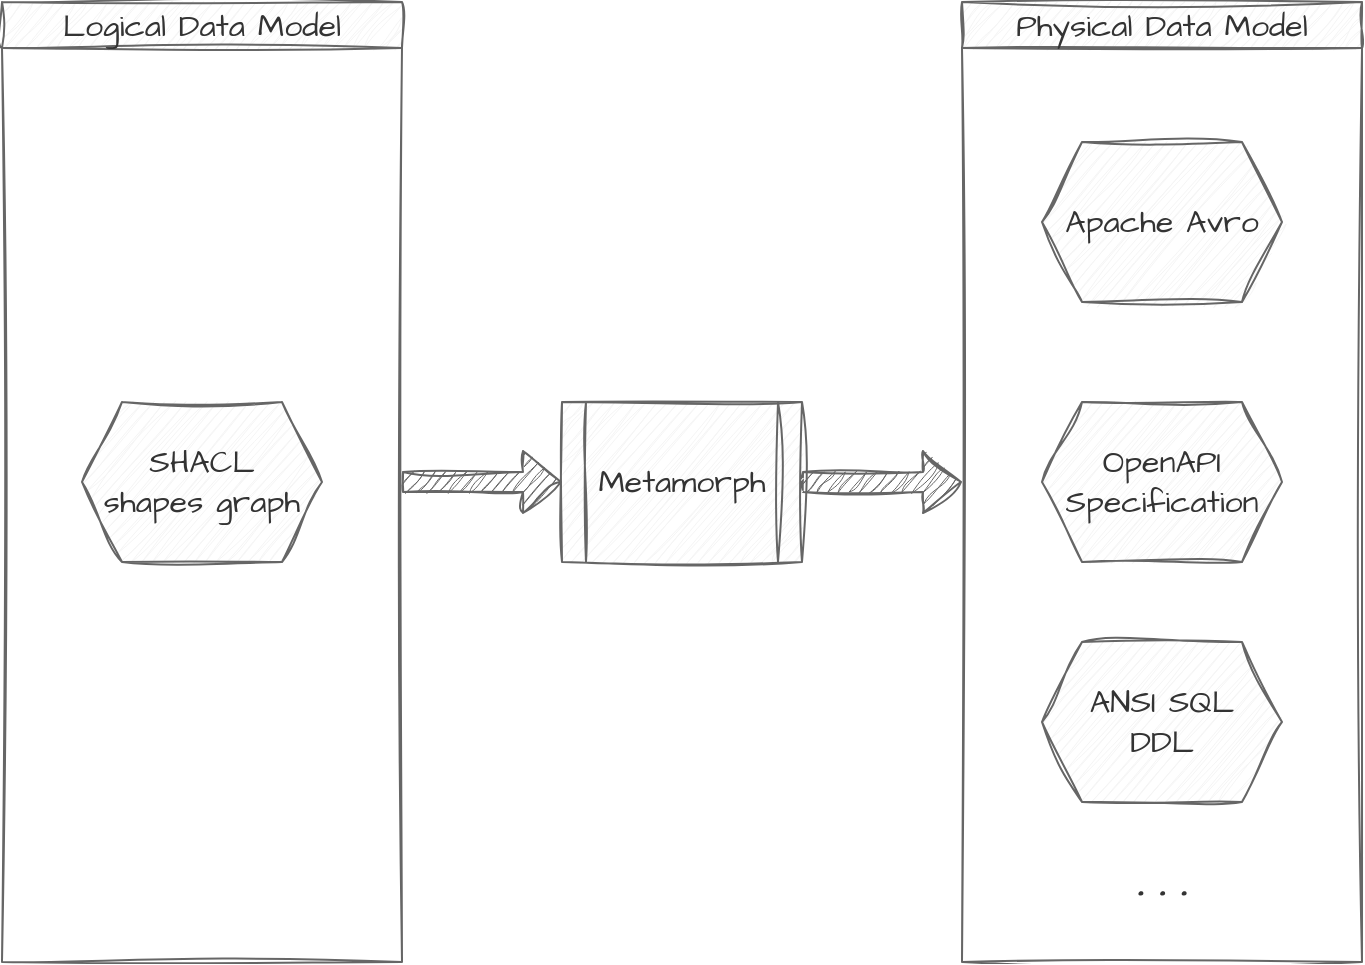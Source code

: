 <mxfile version="20.8.10" type="device"><diagram name="Page-1" id="d7y_MVtWhV-QtiBTpn9Y"><mxGraphModel dx="1418" dy="893" grid="1" gridSize="10" guides="1" tooltips="1" connect="1" arrows="1" fold="1" page="1" pageScale="1" pageWidth="850" pageHeight="1100" math="0" shadow="0"><root><mxCell id="0"/><mxCell id="1" parent="0"/><mxCell id="X59gLjYxeYpVsc75_26Q-23" style="edgeStyle=orthogonalEdgeStyle;shape=flexArrow;rounded=0;hachureGap=4;orthogonalLoop=1;jettySize=auto;html=1;exitX=1;exitY=0.5;exitDx=0;exitDy=0;entryX=0;entryY=0.5;entryDx=0;entryDy=0;fontFamily=Architects Daughter;fontSource=https%3A%2F%2Ffonts.googleapis.com%2Fcss%3Ffamily%3DArchitects%2BDaughter;fontSize=16;labelBackgroundColor=none;fontColor=default;sketch=1;curveFitting=1;jiggle=2;fillColor=#666666;strokeColor=#666666;" parent="1" source="X59gLjYxeYpVsc75_26Q-1" target="X59gLjYxeYpVsc75_26Q-22" edge="1"><mxGeometry relative="1" as="geometry"/></mxCell><mxCell id="X59gLjYxeYpVsc75_26Q-1" value="Metamorph" style="shape=process;whiteSpace=wrap;html=1;backgroundOutline=1;labelBackgroundColor=none;rounded=0;fontFamily=Architects Daughter;fontSource=https%3A%2F%2Ffonts.googleapis.com%2Fcss%3Ffamily%3DArchitects%2BDaughter;fillStyle=auto;fontStyle=0;horizontal=1;verticalAlign=middle;fontSize=16;sketch=1;curveFitting=1;jiggle=2;fillColor=#f5f5f5;fontColor=#333333;strokeColor=#666666;" parent="1" vertex="1"><mxGeometry x="320" y="240" width="120" height="80" as="geometry"/></mxCell><mxCell id="X59gLjYxeYpVsc75_26Q-22" value="Physical Data Model" style="swimlane;whiteSpace=wrap;html=1;hachureGap=4;fillStyle=auto;fontFamily=Architects Daughter;fontSource=https%3A%2F%2Ffonts.googleapis.com%2Fcss%3Ffamily%3DArchitects%2BDaughter;fontSize=16;fontStyle=0;labelBackgroundColor=none;rounded=0;sketch=1;curveFitting=1;jiggle=2;fillColor=#f5f5f5;fontColor=#333333;strokeColor=#666666;" parent="1" vertex="1"><mxGeometry x="520" y="40" width="200" height="480" as="geometry"/></mxCell><mxCell id="X59gLjYxeYpVsc75_26Q-8" value="Apache Avro" style="shape=hexagon;perimeter=hexagonPerimeter2;whiteSpace=wrap;html=1;fixedSize=1;labelBackgroundColor=none;rounded=0;fontFamily=Architects Daughter;fontSource=https%3A%2F%2Ffonts.googleapis.com%2Fcss%3Ffamily%3DArchitects%2BDaughter;sketch=1;curveFitting=1;jiggle=2;fillColor=#f5f5f5;fontColor=#333333;strokeColor=#666666;fontSize=16;" parent="X59gLjYxeYpVsc75_26Q-22" vertex="1"><mxGeometry x="40" y="70" width="120" height="80" as="geometry"/></mxCell><mxCell id="X59gLjYxeYpVsc75_26Q-9" value="OpenAPI&lt;br style=&quot;font-size: 16px;&quot;&gt;Specification" style="shape=hexagon;perimeter=hexagonPerimeter2;whiteSpace=wrap;html=1;fixedSize=1;labelBackgroundColor=none;rounded=0;fontFamily=Architects Daughter;fontSource=https%3A%2F%2Ffonts.googleapis.com%2Fcss%3Ffamily%3DArchitects%2BDaughter;sketch=1;curveFitting=1;jiggle=2;fillColor=#f5f5f5;fontColor=#333333;strokeColor=#666666;fontSize=16;" parent="X59gLjYxeYpVsc75_26Q-22" vertex="1"><mxGeometry x="40" y="200" width="120" height="80" as="geometry"/></mxCell><mxCell id="X59gLjYxeYpVsc75_26Q-10" value="ANSI SQL&lt;br style=&quot;font-size: 16px;&quot;&gt;DDL" style="shape=hexagon;perimeter=hexagonPerimeter2;whiteSpace=wrap;html=1;fixedSize=1;labelBackgroundColor=none;rounded=0;fontFamily=Architects Daughter;fontSource=https%3A%2F%2Ffonts.googleapis.com%2Fcss%3Ffamily%3DArchitects%2BDaughter;sketch=1;curveFitting=1;jiggle=2;fillColor=#f5f5f5;fontColor=#333333;strokeColor=#666666;fontSize=16;" parent="X59gLjYxeYpVsc75_26Q-22" vertex="1"><mxGeometry x="40" y="320" width="120" height="80" as="geometry"/></mxCell><mxCell id="X59gLjYxeYpVsc75_26Q-17" value=". . ." style="text;html=1;strokeColor=none;fillColor=none;align=center;verticalAlign=middle;whiteSpace=wrap;rounded=0;fontSize=20;fontFamily=Architects Daughter;fontStyle=1;labelBackgroundColor=none;sketch=1;curveFitting=1;jiggle=2;fontColor=#333333;" parent="X59gLjYxeYpVsc75_26Q-22" vertex="1"><mxGeometry x="40" y="400" width="120" height="80" as="geometry"/></mxCell><mxCell id="X59gLjYxeYpVsc75_26Q-26" value="" style="edgeStyle=orthogonalEdgeStyle;shape=flexArrow;rounded=0;hachureGap=4;orthogonalLoop=1;jettySize=auto;html=1;fontFamily=Architects Daughter;fontSource=https%3A%2F%2Ffonts.googleapis.com%2Fcss%3Ffamily%3DArchitects%2BDaughter;fontSize=16;labelBackgroundColor=none;fontColor=default;sketch=1;curveFitting=1;jiggle=2;fillColor=#666666;strokeColor=#666666;" parent="1" source="X59gLjYxeYpVsc75_26Q-24" target="X59gLjYxeYpVsc75_26Q-1" edge="1"><mxGeometry relative="1" as="geometry"/></mxCell><mxCell id="X59gLjYxeYpVsc75_26Q-24" value="Logical Data Model" style="swimlane;whiteSpace=wrap;html=1;hachureGap=4;fillStyle=auto;fontFamily=Architects Daughter;fontSource=https%3A%2F%2Ffonts.googleapis.com%2Fcss%3Ffamily%3DArchitects%2BDaughter;fontSize=16;fontStyle=0;labelBackgroundColor=none;rounded=0;sketch=1;curveFitting=1;jiggle=2;fillColor=#f5f5f5;fontColor=#333333;strokeColor=#666666;" parent="1" vertex="1"><mxGeometry x="40" y="40" width="200" height="480" as="geometry"/></mxCell><mxCell id="X59gLjYxeYpVsc75_26Q-4" value="SHACL&lt;br style=&quot;font-size: 16px;&quot;&gt;shapes graph" style="shape=hexagon;perimeter=hexagonPerimeter2;whiteSpace=wrap;html=1;fixedSize=1;labelBackgroundColor=none;rounded=0;fontFamily=Architects Daughter;fontSource=https%3A%2F%2Ffonts.googleapis.com%2Fcss%3Ffamily%3DArchitects%2BDaughter;sketch=1;curveFitting=1;jiggle=2;fillColor=#f5f5f5;fontColor=#333333;strokeColor=#666666;fontSize=16;" parent="X59gLjYxeYpVsc75_26Q-24" vertex="1"><mxGeometry x="40" y="200" width="120" height="80" as="geometry"/></mxCell></root></mxGraphModel></diagram></mxfile>